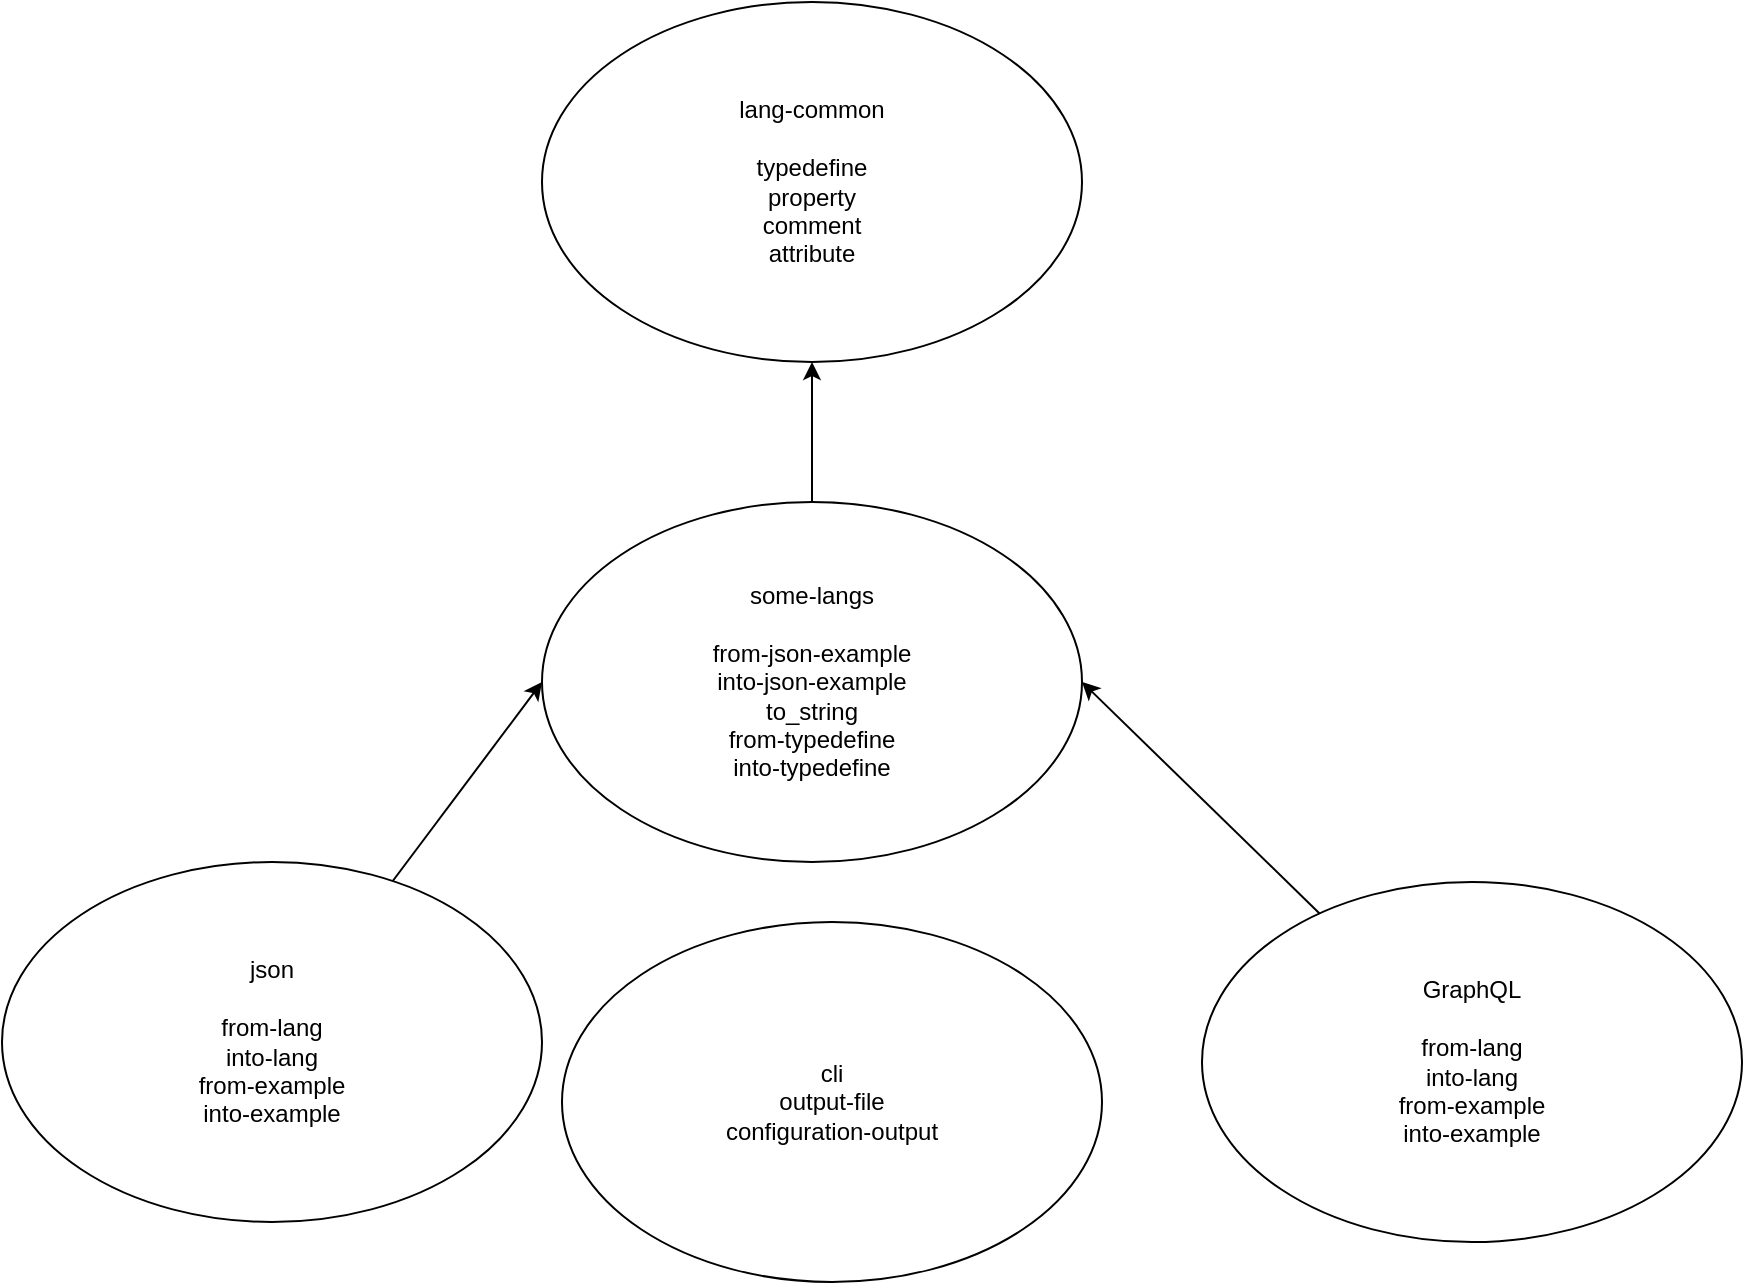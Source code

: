 <mxfile>
    <diagram id="SpU9rV4JjiflG0U4uwoz" name="Page-1">
        <mxGraphModel dx="1482" dy="1696" grid="1" gridSize="10" guides="1" tooltips="1" connect="1" arrows="1" fold="1" page="1" pageScale="1" pageWidth="827" pageHeight="1169" math="0" shadow="0">
            <root>
                <mxCell id="0"/>
                <mxCell id="1" parent="0"/>
                <mxCell id="2" value="lang-common&lt;br&gt;&lt;br&gt;typedefine&lt;br&gt;property&lt;br&gt;comment&lt;br&gt;attribute&lt;br&gt;" style="ellipse;whiteSpace=wrap;html=1;" parent="1" vertex="1">
                    <mxGeometry x="-20" y="-240" width="270" height="180" as="geometry"/>
                </mxCell>
                <mxCell id="9" style="edgeStyle=none;html=1;entryX=0.5;entryY=1;entryDx=0;entryDy=0;" parent="1" source="3" target="2" edge="1">
                    <mxGeometry relative="1" as="geometry"/>
                </mxCell>
                <mxCell id="3" value="some-langs&lt;br&gt;&lt;br&gt;from-json-example&lt;br&gt;into-json-example&lt;br&gt;to_string&lt;br&gt;from-typedefine&lt;br&gt;into-typedefine" style="ellipse;whiteSpace=wrap;html=1;" parent="1" vertex="1">
                    <mxGeometry x="-20" y="10" width="270" height="180" as="geometry"/>
                </mxCell>
                <mxCell id="7" style="edgeStyle=none;html=1;entryX=0;entryY=0.5;entryDx=0;entryDy=0;" parent="1" source="4" target="3" edge="1">
                    <mxGeometry relative="1" as="geometry"/>
                </mxCell>
                <mxCell id="4" value="json&lt;br&gt;&lt;br&gt;from-lang&lt;br&gt;into-lang&lt;br&gt;from-example&lt;br&gt;into-example" style="ellipse;whiteSpace=wrap;html=1;" parent="1" vertex="1">
                    <mxGeometry x="-290" y="190" width="270" height="180" as="geometry"/>
                </mxCell>
                <mxCell id="8" style="edgeStyle=none;html=1;entryX=1;entryY=0.5;entryDx=0;entryDy=0;" parent="1" source="5" target="3" edge="1">
                    <mxGeometry relative="1" as="geometry"/>
                </mxCell>
                <mxCell id="5" value="GraphQL&lt;br&gt;&lt;br&gt;from-lang&lt;br&gt;into-lang&lt;br&gt;from-example&lt;br&gt;into-example" style="ellipse;whiteSpace=wrap;html=1;" parent="1" vertex="1">
                    <mxGeometry x="310" y="200" width="270" height="180" as="geometry"/>
                </mxCell>
                <mxCell id="6" value="cli&lt;br&gt;output-file&lt;br&gt;configuration-output" style="ellipse;whiteSpace=wrap;html=1;" parent="1" vertex="1">
                    <mxGeometry x="-10" y="220" width="270" height="180" as="geometry"/>
                </mxCell>
            </root>
        </mxGraphModel>
    </diagram>
</mxfile>